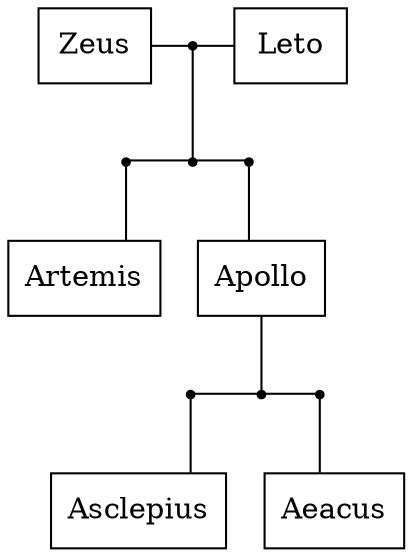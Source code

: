 graph olympians {
  node [shape=box]
  rankdir=BT
  splines=ortho;

  subgraph {
    rank=same
    Kids [shape=point]
    Zeus -- Kids -- Leto
  }

  subgraph {
    rank=same
    Parents [shape=point]
    ArtemisParents [shape=point]
    ApolloParents [shape=point]
    ArtemisParents -- Parents -- ApolloParents
  }
  Parents -- Kids

  subgraph {
    rank=same
    Artemis
    Apollo
  }
  Artemis -- ArtemisParents
  Apollo -- ApolloParents

  subgraph {
    rank=same
    ApolloKids [shape=point]
    AsclepiusFather [shape=point]
    AeacusFather [shape=point]
    AsclepiusFather -- ApolloKids -- AeacusFather
  }
  ApolloKids -- Apollo

  subgraph {
    rank=same
    Asclepius
    Aeacus
  }
  Asclepius -- AsclepiusFather
  Aeacus -- AeacusFather
}